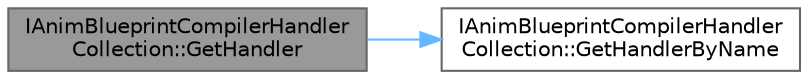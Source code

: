 digraph "IAnimBlueprintCompilerHandlerCollection::GetHandler"
{
 // INTERACTIVE_SVG=YES
 // LATEX_PDF_SIZE
  bgcolor="transparent";
  edge [fontname=Helvetica,fontsize=10,labelfontname=Helvetica,labelfontsize=10];
  node [fontname=Helvetica,fontsize=10,shape=box,height=0.2,width=0.4];
  rankdir="LR";
  Node1 [id="Node000001",label="IAnimBlueprintCompilerHandler\lCollection::GetHandler",height=0.2,width=0.4,color="gray40", fillcolor="grey60", style="filled", fontcolor="black",tooltip=" "];
  Node1 -> Node2 [id="edge1_Node000001_Node000002",color="steelblue1",style="solid",tooltip=" "];
  Node2 [id="Node000002",label="IAnimBlueprintCompilerHandler\lCollection::GetHandlerByName",height=0.2,width=0.4,color="grey40", fillcolor="white", style="filled",URL="$d9/dbb/classIAnimBlueprintCompilerHandlerCollection.html#a2f9a175e935264b61b95cdf3f17479f0",tooltip=" "];
}
